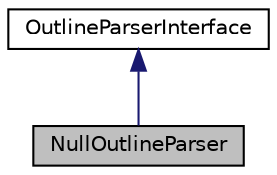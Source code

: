 digraph "NullOutlineParser"
{
 // INTERACTIVE_SVG=YES
 // LATEX_PDF_SIZE
  edge [fontname="Helvetica",fontsize="10",labelfontname="Helvetica",labelfontsize="10"];
  node [fontname="Helvetica",fontsize="10",shape=record];
  Node1 [label="NullOutlineParser",height=0.2,width=0.4,color="black", fillcolor="grey75", style="filled", fontcolor="black",tooltip="/dev/null outline parser"];
  Node2 -> Node1 [dir="back",color="midnightblue",fontsize="10",style="solid",fontname="Helvetica"];
  Node2 [label="OutlineParserInterface",height=0.2,width=0.4,color="black", fillcolor="white", style="filled",URL="$d5/d79/class_outline_parser_interface.html",tooltip="Abstract interface for outline parsers."];
}
